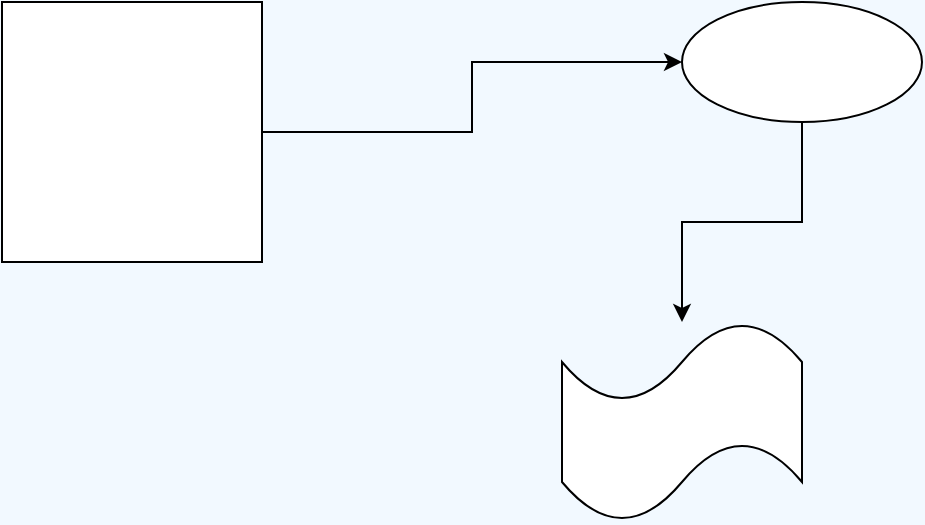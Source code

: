 <mxfile version="14.9.1" type="github"><diagram id="Qq1bFOcv6X4qZyro5PSX" name="Page-1"><mxGraphModel dx="862" dy="450" grid="0" gridSize="10" guides="1" tooltips="1" connect="1" arrows="1" fold="1" page="1" pageScale="1" pageWidth="1200" pageHeight="1920" background="#F2F9FF" math="0" shadow="0"><root><mxCell id="0"/><mxCell id="1" parent="0"/><mxCell id="OXovjR0hSusiC-Cyvd3O-3" value="" style="edgeStyle=orthogonalEdgeStyle;rounded=0;orthogonalLoop=1;jettySize=auto;html=1;" parent="1" source="OXovjR0hSusiC-Cyvd3O-1" target="OXovjR0hSusiC-Cyvd3O-2" edge="1"><mxGeometry relative="1" as="geometry"/></mxCell><mxCell id="OXovjR0hSusiC-Cyvd3O-1" value="" style="whiteSpace=wrap;html=1;aspect=fixed;" parent="1" vertex="1"><mxGeometry x="130" y="80" width="130" height="130" as="geometry"/></mxCell><mxCell id="OXovjR0hSusiC-Cyvd3O-5" value="" style="edgeStyle=orthogonalEdgeStyle;rounded=0;orthogonalLoop=1;jettySize=auto;html=1;" parent="1" source="OXovjR0hSusiC-Cyvd3O-2" target="OXovjR0hSusiC-Cyvd3O-4" edge="1"><mxGeometry relative="1" as="geometry"/></mxCell><mxCell id="OXovjR0hSusiC-Cyvd3O-2" value="" style="ellipse;whiteSpace=wrap;html=1;" parent="1" vertex="1"><mxGeometry x="470" y="80" width="120" height="60" as="geometry"/></mxCell><mxCell id="OXovjR0hSusiC-Cyvd3O-4" value="" style="shape=tape;whiteSpace=wrap;html=1;size=0.4;" parent="1" vertex="1"><mxGeometry x="410" y="240" width="120" height="100" as="geometry"/></mxCell></root></mxGraphModel></diagram></mxfile>